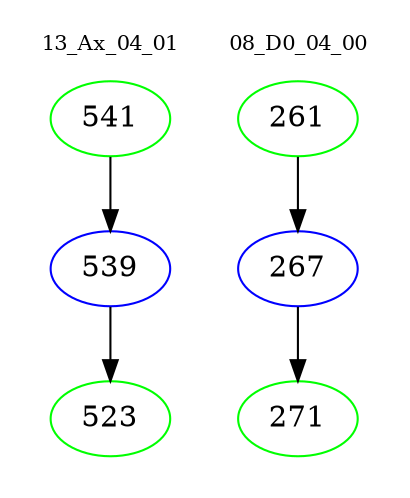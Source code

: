 digraph{
subgraph cluster_0 {
color = white
label = "13_Ax_04_01";
fontsize=10;
T0_541 [label="541", color="green"]
T0_541 -> T0_539 [color="black"]
T0_539 [label="539", color="blue"]
T0_539 -> T0_523 [color="black"]
T0_523 [label="523", color="green"]
}
subgraph cluster_1 {
color = white
label = "08_D0_04_00";
fontsize=10;
T1_261 [label="261", color="green"]
T1_261 -> T1_267 [color="black"]
T1_267 [label="267", color="blue"]
T1_267 -> T1_271 [color="black"]
T1_271 [label="271", color="green"]
}
}
